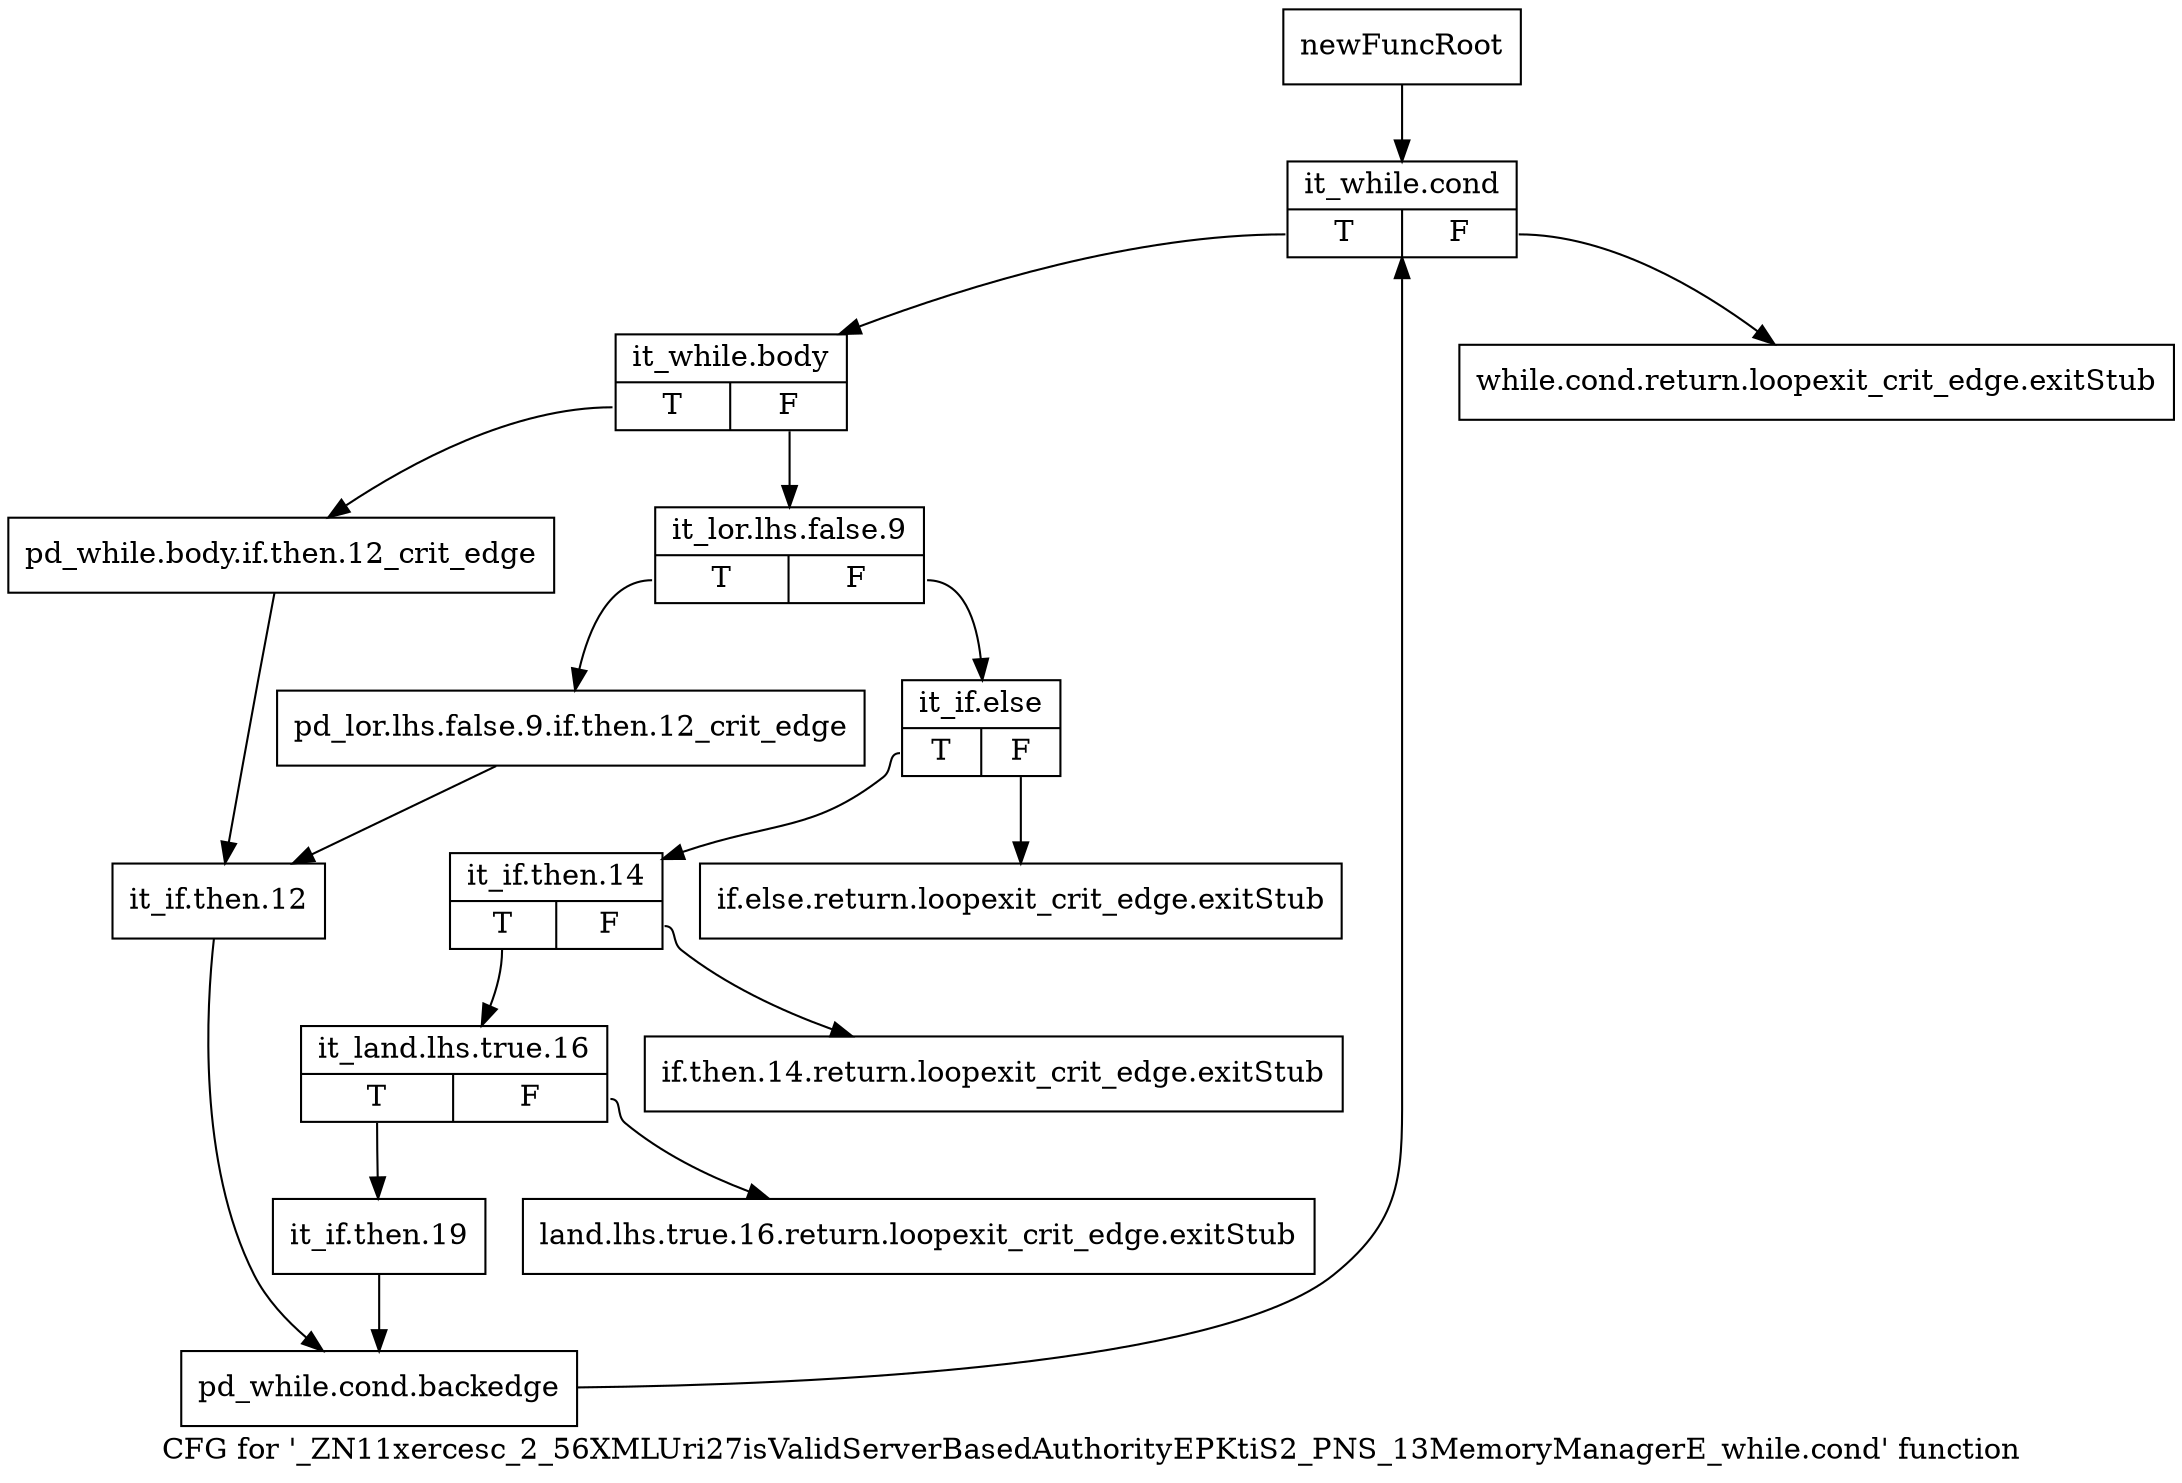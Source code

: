 digraph "CFG for '_ZN11xercesc_2_56XMLUri27isValidServerBasedAuthorityEPKtiS2_PNS_13MemoryManagerE_while.cond' function" {
	label="CFG for '_ZN11xercesc_2_56XMLUri27isValidServerBasedAuthorityEPKtiS2_PNS_13MemoryManagerE_while.cond' function";

	Node0x9ba8860 [shape=record,label="{newFuncRoot}"];
	Node0x9ba8860 -> Node0x9ba89f0;
	Node0x9ba88b0 [shape=record,label="{while.cond.return.loopexit_crit_edge.exitStub}"];
	Node0x9ba8900 [shape=record,label="{if.else.return.loopexit_crit_edge.exitStub}"];
	Node0x9ba8950 [shape=record,label="{if.then.14.return.loopexit_crit_edge.exitStub}"];
	Node0x9ba89a0 [shape=record,label="{land.lhs.true.16.return.loopexit_crit_edge.exitStub}"];
	Node0x9ba89f0 [shape=record,label="{it_while.cond|{<s0>T|<s1>F}}"];
	Node0x9ba89f0:s0 -> Node0x9ba8a40;
	Node0x9ba89f0:s1 -> Node0x9ba88b0;
	Node0x9ba8a40 [shape=record,label="{it_while.body|{<s0>T|<s1>F}}"];
	Node0x9ba8a40:s0 -> Node0x9ba8c70;
	Node0x9ba8a40:s1 -> Node0x9ba8a90;
	Node0x9ba8a90 [shape=record,label="{it_lor.lhs.false.9|{<s0>T|<s1>F}}"];
	Node0x9ba8a90:s0 -> Node0x9ba8c20;
	Node0x9ba8a90:s1 -> Node0x9ba8ae0;
	Node0x9ba8ae0 [shape=record,label="{it_if.else|{<s0>T|<s1>F}}"];
	Node0x9ba8ae0:s0 -> Node0x9ba8b30;
	Node0x9ba8ae0:s1 -> Node0x9ba8900;
	Node0x9ba8b30 [shape=record,label="{it_if.then.14|{<s0>T|<s1>F}}"];
	Node0x9ba8b30:s0 -> Node0x9ba8b80;
	Node0x9ba8b30:s1 -> Node0x9ba8950;
	Node0x9ba8b80 [shape=record,label="{it_land.lhs.true.16|{<s0>T|<s1>F}}"];
	Node0x9ba8b80:s0 -> Node0x9ba8bd0;
	Node0x9ba8b80:s1 -> Node0x9ba89a0;
	Node0x9ba8bd0 [shape=record,label="{it_if.then.19}"];
	Node0x9ba8bd0 -> Node0x9ba8d10;
	Node0x9ba8c20 [shape=record,label="{pd_lor.lhs.false.9.if.then.12_crit_edge}"];
	Node0x9ba8c20 -> Node0x9ba8cc0;
	Node0x9ba8c70 [shape=record,label="{pd_while.body.if.then.12_crit_edge}"];
	Node0x9ba8c70 -> Node0x9ba8cc0;
	Node0x9ba8cc0 [shape=record,label="{it_if.then.12}"];
	Node0x9ba8cc0 -> Node0x9ba8d10;
	Node0x9ba8d10 [shape=record,label="{pd_while.cond.backedge}"];
	Node0x9ba8d10 -> Node0x9ba89f0;
}
